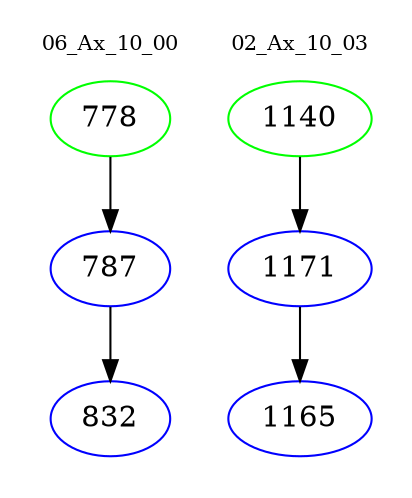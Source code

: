digraph{
subgraph cluster_0 {
color = white
label = "06_Ax_10_00";
fontsize=10;
T0_778 [label="778", color="green"]
T0_778 -> T0_787 [color="black"]
T0_787 [label="787", color="blue"]
T0_787 -> T0_832 [color="black"]
T0_832 [label="832", color="blue"]
}
subgraph cluster_1 {
color = white
label = "02_Ax_10_03";
fontsize=10;
T1_1140 [label="1140", color="green"]
T1_1140 -> T1_1171 [color="black"]
T1_1171 [label="1171", color="blue"]
T1_1171 -> T1_1165 [color="black"]
T1_1165 [label="1165", color="blue"]
}
}
